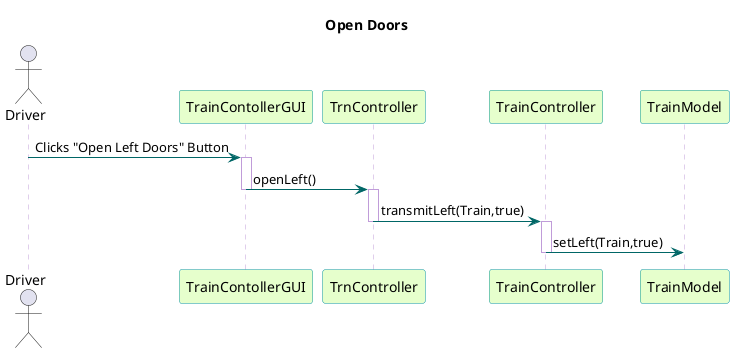 @startuml

title Open Doors

skinparam sequence {
	BackgroundColor transparent
	ParticipantBackgroundColor #e6ffcc
	ParticipantBorderColor 	#049595
	PackageBorderCOlor  #049595
	ArrowColor #006666
	LifeLineBorderColor #c09cd9
}

actor Driver
participant "TrainContollerGUI" as A
participant "TrnController" as B
participant “TrainController” as C
participant "TrainModel" as D

Driver -> A : Clicks "Open Left Doors" Button
activate A

A -> B : openLeft()
deactivate A
activate B

B -> C : transmitLeft(Train,true)
deactivate B
activate C

C -> D : setLeft(Train,true)
deactivate C



@enduml